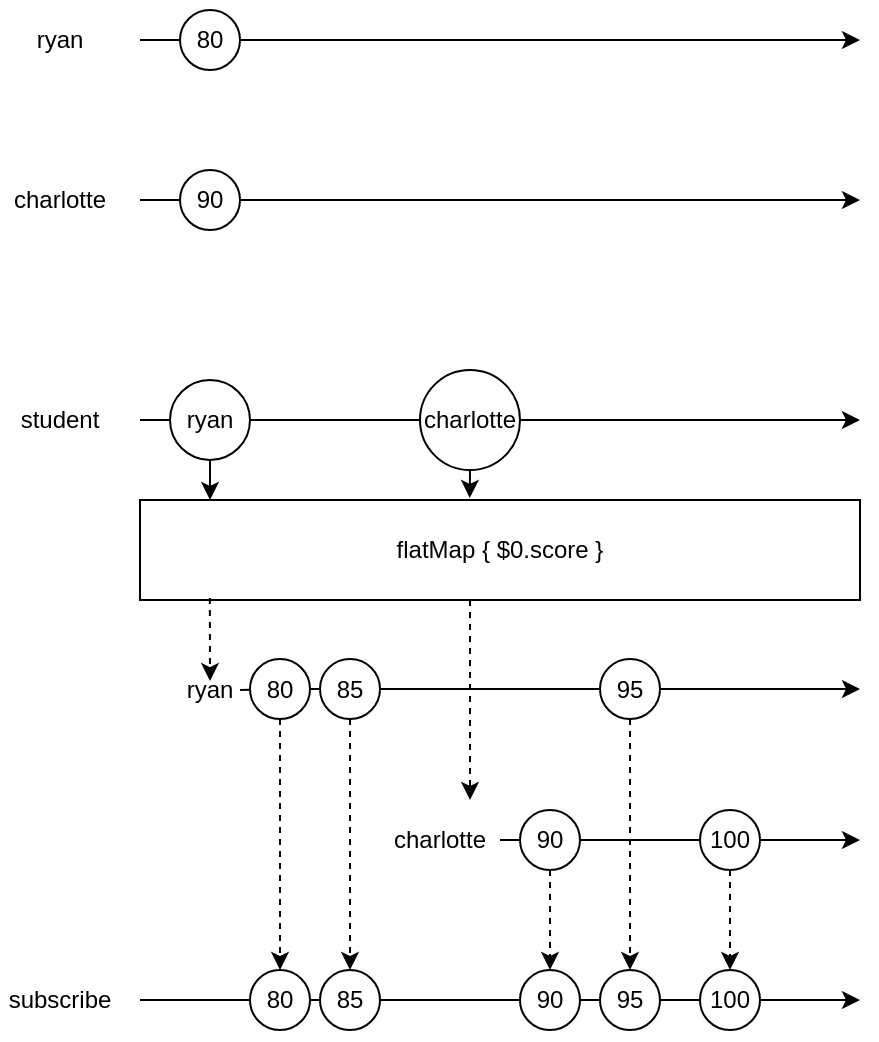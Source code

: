 <mxfile version="16.5.1" type="device"><diagram id="vi-RAAzWFr4hs8hMA4zx" name="페이지-1"><mxGraphModel dx="1106" dy="852" grid="1" gridSize="10" guides="1" tooltips="1" connect="1" arrows="1" fold="1" page="1" pageScale="1" pageWidth="827" pageHeight="1169" math="0" shadow="0"><root><mxCell id="0"/><mxCell id="1" parent="0"/><mxCell id="9dJvyjRdHx77Mk-_yIk9-1" value="" style="endArrow=classic;html=1;rounded=0;startArrow=none;" edge="1" parent="1" source="9dJvyjRdHx77Mk-_yIk9-4"><mxGeometry width="50" height="50" relative="1" as="geometry"><mxPoint x="160" y="240" as="sourcePoint"/><mxPoint x="520" y="240" as="targetPoint"/></mxGeometry></mxCell><mxCell id="9dJvyjRdHx77Mk-_yIk9-2" value="ryan" style="text;html=1;strokeColor=none;fillColor=none;align=center;verticalAlign=middle;whiteSpace=wrap;rounded=0;" vertex="1" parent="1"><mxGeometry x="90" y="220" width="60" height="40" as="geometry"/></mxCell><mxCell id="9dJvyjRdHx77Mk-_yIk9-4" value="80" style="ellipse;whiteSpace=wrap;html=1;aspect=fixed;" vertex="1" parent="1"><mxGeometry x="180" y="225" width="30" height="30" as="geometry"/></mxCell><mxCell id="9dJvyjRdHx77Mk-_yIk9-5" value="" style="endArrow=none;html=1;rounded=0;" edge="1" parent="1" target="9dJvyjRdHx77Mk-_yIk9-4"><mxGeometry width="50" height="50" relative="1" as="geometry"><mxPoint x="160" y="240" as="sourcePoint"/><mxPoint x="520" y="240" as="targetPoint"/></mxGeometry></mxCell><mxCell id="9dJvyjRdHx77Mk-_yIk9-6" value="" style="endArrow=classic;html=1;rounded=0;startArrow=none;" edge="1" parent="1" source="9dJvyjRdHx77Mk-_yIk9-8"><mxGeometry width="50" height="50" relative="1" as="geometry"><mxPoint x="160" y="320" as="sourcePoint"/><mxPoint x="520" y="320" as="targetPoint"/></mxGeometry></mxCell><mxCell id="9dJvyjRdHx77Mk-_yIk9-7" value="charlotte" style="text;html=1;strokeColor=none;fillColor=none;align=center;verticalAlign=middle;whiteSpace=wrap;rounded=0;" vertex="1" parent="1"><mxGeometry x="90" y="300" width="60" height="40" as="geometry"/></mxCell><mxCell id="9dJvyjRdHx77Mk-_yIk9-8" value="90" style="ellipse;whiteSpace=wrap;html=1;aspect=fixed;" vertex="1" parent="1"><mxGeometry x="180" y="305" width="30" height="30" as="geometry"/></mxCell><mxCell id="9dJvyjRdHx77Mk-_yIk9-9" value="" style="endArrow=none;html=1;rounded=0;" edge="1" parent="1" target="9dJvyjRdHx77Mk-_yIk9-8"><mxGeometry width="50" height="50" relative="1" as="geometry"><mxPoint x="160" y="320" as="sourcePoint"/><mxPoint x="520" y="320" as="targetPoint"/></mxGeometry></mxCell><mxCell id="9dJvyjRdHx77Mk-_yIk9-10" value="" style="endArrow=classic;html=1;rounded=0;startArrow=none;" edge="1" parent="1" source="9dJvyjRdHx77Mk-_yIk9-17"><mxGeometry width="50" height="50" relative="1" as="geometry"><mxPoint x="160" y="430" as="sourcePoint"/><mxPoint x="520" y="430" as="targetPoint"/></mxGeometry></mxCell><mxCell id="9dJvyjRdHx77Mk-_yIk9-11" value="student" style="text;html=1;strokeColor=none;fillColor=none;align=center;verticalAlign=middle;whiteSpace=wrap;rounded=0;" vertex="1" parent="1"><mxGeometry x="90" y="410" width="60" height="40" as="geometry"/></mxCell><mxCell id="9dJvyjRdHx77Mk-_yIk9-14" value="flatMap { $0.score }" style="rounded=0;whiteSpace=wrap;html=1;" vertex="1" parent="1"><mxGeometry x="160" y="470" width="360" height="50" as="geometry"/></mxCell><mxCell id="9dJvyjRdHx77Mk-_yIk9-15" value="ryan" style="ellipse;whiteSpace=wrap;html=1;aspect=fixed;" vertex="1" parent="1"><mxGeometry x="175" y="410" width="40" height="40" as="geometry"/></mxCell><mxCell id="9dJvyjRdHx77Mk-_yIk9-16" value="" style="endArrow=none;html=1;rounded=0;startArrow=none;" edge="1" parent="1" target="9dJvyjRdHx77Mk-_yIk9-15"><mxGeometry width="50" height="50" relative="1" as="geometry"><mxPoint x="160" y="430" as="sourcePoint"/><mxPoint x="520" y="430" as="targetPoint"/></mxGeometry></mxCell><mxCell id="9dJvyjRdHx77Mk-_yIk9-17" value="charlotte" style="ellipse;whiteSpace=wrap;html=1;aspect=fixed;" vertex="1" parent="1"><mxGeometry x="300" y="405" width="50" height="50" as="geometry"/></mxCell><mxCell id="9dJvyjRdHx77Mk-_yIk9-18" value="" style="endArrow=none;html=1;rounded=0;startArrow=none;" edge="1" parent="1" source="9dJvyjRdHx77Mk-_yIk9-15" target="9dJvyjRdHx77Mk-_yIk9-17"><mxGeometry width="50" height="50" relative="1" as="geometry"><mxPoint x="215" y="430" as="sourcePoint"/><mxPoint x="520" y="430" as="targetPoint"/></mxGeometry></mxCell><mxCell id="9dJvyjRdHx77Mk-_yIk9-19" value="" style="endArrow=classic;html=1;rounded=0;exitX=0.5;exitY=1;exitDx=0;exitDy=0;" edge="1" parent="1" source="9dJvyjRdHx77Mk-_yIk9-15"><mxGeometry width="50" height="50" relative="1" as="geometry"><mxPoint x="390" y="460" as="sourcePoint"/><mxPoint x="195" y="470" as="targetPoint"/></mxGeometry></mxCell><mxCell id="9dJvyjRdHx77Mk-_yIk9-20" value="" style="endArrow=classic;html=1;rounded=0;exitX=0.5;exitY=1;exitDx=0;exitDy=0;entryX=0.458;entryY=-0.02;entryDx=0;entryDy=0;entryPerimeter=0;" edge="1" parent="1" source="9dJvyjRdHx77Mk-_yIk9-17" target="9dJvyjRdHx77Mk-_yIk9-14"><mxGeometry width="50" height="50" relative="1" as="geometry"><mxPoint x="390" y="460" as="sourcePoint"/><mxPoint x="440" y="410" as="targetPoint"/></mxGeometry></mxCell><mxCell id="9dJvyjRdHx77Mk-_yIk9-25" value="" style="endArrow=classic;html=1;rounded=0;startArrow=none;" edge="1" parent="1" source="9dJvyjRdHx77Mk-_yIk9-35"><mxGeometry width="50" height="50" relative="1" as="geometry"><mxPoint x="160" y="564.5" as="sourcePoint"/><mxPoint x="520" y="564.5" as="targetPoint"/></mxGeometry></mxCell><mxCell id="9dJvyjRdHx77Mk-_yIk9-26" value="ryan" style="text;html=1;strokeColor=none;fillColor=none;align=center;verticalAlign=middle;whiteSpace=wrap;rounded=0;" vertex="1" parent="1"><mxGeometry x="165" y="545" width="60" height="40" as="geometry"/></mxCell><mxCell id="9dJvyjRdHx77Mk-_yIk9-27" value="80" style="ellipse;whiteSpace=wrap;html=1;aspect=fixed;" vertex="1" parent="1"><mxGeometry x="215" y="549.5" width="30" height="30" as="geometry"/></mxCell><mxCell id="9dJvyjRdHx77Mk-_yIk9-28" value="" style="endArrow=none;html=1;rounded=0;" edge="1" parent="1" target="9dJvyjRdHx77Mk-_yIk9-27"><mxGeometry width="50" height="50" relative="1" as="geometry"><mxPoint x="210" y="565" as="sourcePoint"/><mxPoint x="520" y="564.5" as="targetPoint"/></mxGeometry></mxCell><mxCell id="9dJvyjRdHx77Mk-_yIk9-29" value="85" style="ellipse;whiteSpace=wrap;html=1;aspect=fixed;" vertex="1" parent="1"><mxGeometry x="250" y="549.5" width="30" height="30" as="geometry"/></mxCell><mxCell id="9dJvyjRdHx77Mk-_yIk9-30" value="" style="endArrow=none;html=1;rounded=0;startArrow=none;" edge="1" parent="1" source="9dJvyjRdHx77Mk-_yIk9-27" target="9dJvyjRdHx77Mk-_yIk9-29"><mxGeometry width="50" height="50" relative="1" as="geometry"><mxPoint x="210" y="564.5" as="sourcePoint"/><mxPoint x="520" y="564.5" as="targetPoint"/></mxGeometry></mxCell><mxCell id="9dJvyjRdHx77Mk-_yIk9-31" value="" style="endArrow=classic;html=1;rounded=0;startArrow=none;" edge="1" parent="1" source="9dJvyjRdHx77Mk-_yIk9-37"><mxGeometry width="50" height="50" relative="1" as="geometry"><mxPoint x="160" y="640" as="sourcePoint"/><mxPoint x="520" y="640" as="targetPoint"/></mxGeometry></mxCell><mxCell id="9dJvyjRdHx77Mk-_yIk9-32" value="charlotte" style="text;html=1;strokeColor=none;fillColor=none;align=center;verticalAlign=middle;whiteSpace=wrap;rounded=0;" vertex="1" parent="1"><mxGeometry x="280" y="620" width="60" height="40" as="geometry"/></mxCell><mxCell id="9dJvyjRdHx77Mk-_yIk9-33" value="90" style="ellipse;whiteSpace=wrap;html=1;aspect=fixed;" vertex="1" parent="1"><mxGeometry x="350" y="625" width="30" height="30" as="geometry"/></mxCell><mxCell id="9dJvyjRdHx77Mk-_yIk9-34" value="" style="endArrow=none;html=1;rounded=0;" edge="1" parent="1" target="9dJvyjRdHx77Mk-_yIk9-33"><mxGeometry width="50" height="50" relative="1" as="geometry"><mxPoint x="340" y="640" as="sourcePoint"/><mxPoint x="520" y="640" as="targetPoint"/></mxGeometry></mxCell><mxCell id="9dJvyjRdHx77Mk-_yIk9-35" value="95" style="ellipse;whiteSpace=wrap;html=1;aspect=fixed;" vertex="1" parent="1"><mxGeometry x="390" y="549.5" width="30" height="30" as="geometry"/></mxCell><mxCell id="9dJvyjRdHx77Mk-_yIk9-36" value="" style="endArrow=none;html=1;rounded=0;startArrow=none;" edge="1" parent="1" source="9dJvyjRdHx77Mk-_yIk9-29" target="9dJvyjRdHx77Mk-_yIk9-35"><mxGeometry width="50" height="50" relative="1" as="geometry"><mxPoint x="280" y="564.5" as="sourcePoint"/><mxPoint x="520" y="564.5" as="targetPoint"/></mxGeometry></mxCell><mxCell id="9dJvyjRdHx77Mk-_yIk9-37" value="100" style="ellipse;whiteSpace=wrap;html=1;aspect=fixed;" vertex="1" parent="1"><mxGeometry x="440" y="625" width="30" height="30" as="geometry"/></mxCell><mxCell id="9dJvyjRdHx77Mk-_yIk9-38" value="" style="endArrow=none;html=1;rounded=0;startArrow=none;" edge="1" parent="1" source="9dJvyjRdHx77Mk-_yIk9-33" target="9dJvyjRdHx77Mk-_yIk9-37"><mxGeometry width="50" height="50" relative="1" as="geometry"><mxPoint x="340" y="640" as="sourcePoint"/><mxPoint x="520" y="640" as="targetPoint"/></mxGeometry></mxCell><mxCell id="9dJvyjRdHx77Mk-_yIk9-43" value="" style="endArrow=classic;html=1;rounded=0;startArrow=none;" edge="1" parent="1" source="9dJvyjRdHx77Mk-_yIk9-54"><mxGeometry width="50" height="50" relative="1" as="geometry"><mxPoint x="160" y="720" as="sourcePoint"/><mxPoint x="520" y="720" as="targetPoint"/></mxGeometry></mxCell><mxCell id="9dJvyjRdHx77Mk-_yIk9-44" value="subscribe" style="text;html=1;strokeColor=none;fillColor=none;align=center;verticalAlign=middle;whiteSpace=wrap;rounded=0;" vertex="1" parent="1"><mxGeometry x="90" y="700" width="60" height="40" as="geometry"/></mxCell><mxCell id="9dJvyjRdHx77Mk-_yIk9-45" value="" style="endArrow=classic;html=1;rounded=0;exitX=0.5;exitY=1;exitDx=0;exitDy=0;entryX=0.5;entryY=0;entryDx=0;entryDy=0;dashed=1;" edge="1" parent="1" source="9dJvyjRdHx77Mk-_yIk9-27" target="9dJvyjRdHx77Mk-_yIk9-46"><mxGeometry width="50" height="50" relative="1" as="geometry"><mxPoint x="390" y="580" as="sourcePoint"/><mxPoint x="195" y="700" as="targetPoint"/></mxGeometry></mxCell><mxCell id="9dJvyjRdHx77Mk-_yIk9-46" value="80" style="ellipse;whiteSpace=wrap;html=1;aspect=fixed;" vertex="1" parent="1"><mxGeometry x="215" y="705" width="30" height="30" as="geometry"/></mxCell><mxCell id="9dJvyjRdHx77Mk-_yIk9-47" value="" style="endArrow=none;html=1;rounded=0;" edge="1" parent="1" target="9dJvyjRdHx77Mk-_yIk9-46"><mxGeometry width="50" height="50" relative="1" as="geometry"><mxPoint x="160" y="720" as="sourcePoint"/><mxPoint x="520" y="720" as="targetPoint"/></mxGeometry></mxCell><mxCell id="9dJvyjRdHx77Mk-_yIk9-48" value="85" style="ellipse;whiteSpace=wrap;html=1;aspect=fixed;" vertex="1" parent="1"><mxGeometry x="250" y="705" width="30" height="30" as="geometry"/></mxCell><mxCell id="9dJvyjRdHx77Mk-_yIk9-49" value="" style="endArrow=none;html=1;rounded=0;startArrow=none;" edge="1" parent="1" source="9dJvyjRdHx77Mk-_yIk9-46" target="9dJvyjRdHx77Mk-_yIk9-48"><mxGeometry width="50" height="50" relative="1" as="geometry"><mxPoint x="210" y="720" as="sourcePoint"/><mxPoint x="520" y="720" as="targetPoint"/></mxGeometry></mxCell><mxCell id="9dJvyjRdHx77Mk-_yIk9-50" value="90" style="ellipse;whiteSpace=wrap;html=1;aspect=fixed;" vertex="1" parent="1"><mxGeometry x="350" y="705" width="30" height="30" as="geometry"/></mxCell><mxCell id="9dJvyjRdHx77Mk-_yIk9-51" value="" style="endArrow=none;html=1;rounded=0;startArrow=none;" edge="1" parent="1" source="9dJvyjRdHx77Mk-_yIk9-48" target="9dJvyjRdHx77Mk-_yIk9-50"><mxGeometry width="50" height="50" relative="1" as="geometry"><mxPoint x="280" y="720" as="sourcePoint"/><mxPoint x="520" y="720" as="targetPoint"/></mxGeometry></mxCell><mxCell id="9dJvyjRdHx77Mk-_yIk9-52" value="95" style="ellipse;whiteSpace=wrap;html=1;aspect=fixed;" vertex="1" parent="1"><mxGeometry x="390" y="705" width="30" height="30" as="geometry"/></mxCell><mxCell id="9dJvyjRdHx77Mk-_yIk9-53" value="" style="endArrow=none;html=1;rounded=0;startArrow=none;" edge="1" parent="1" source="9dJvyjRdHx77Mk-_yIk9-50" target="9dJvyjRdHx77Mk-_yIk9-52"><mxGeometry width="50" height="50" relative="1" as="geometry"><mxPoint x="340" y="720" as="sourcePoint"/><mxPoint x="520" y="720" as="targetPoint"/></mxGeometry></mxCell><mxCell id="9dJvyjRdHx77Mk-_yIk9-54" value="100" style="ellipse;whiteSpace=wrap;html=1;aspect=fixed;" vertex="1" parent="1"><mxGeometry x="440" y="705" width="30" height="30" as="geometry"/></mxCell><mxCell id="9dJvyjRdHx77Mk-_yIk9-55" value="" style="endArrow=none;html=1;rounded=0;startArrow=none;" edge="1" parent="1" source="9dJvyjRdHx77Mk-_yIk9-52" target="9dJvyjRdHx77Mk-_yIk9-54"><mxGeometry width="50" height="50" relative="1" as="geometry"><mxPoint x="420" y="720" as="sourcePoint"/><mxPoint x="520" y="720" as="targetPoint"/></mxGeometry></mxCell><mxCell id="9dJvyjRdHx77Mk-_yIk9-56" value="" style="endArrow=classic;html=1;rounded=0;exitX=0.5;exitY=1;exitDx=0;exitDy=0;entryX=0.5;entryY=0;entryDx=0;entryDy=0;dashed=1;" edge="1" parent="1" source="9dJvyjRdHx77Mk-_yIk9-29" target="9dJvyjRdHx77Mk-_yIk9-48"><mxGeometry width="50" height="50" relative="1" as="geometry"><mxPoint x="390" y="580" as="sourcePoint"/><mxPoint x="440" y="530" as="targetPoint"/></mxGeometry></mxCell><mxCell id="9dJvyjRdHx77Mk-_yIk9-57" value="" style="endArrow=classic;html=1;rounded=0;exitX=0.5;exitY=1;exitDx=0;exitDy=0;dashed=1;" edge="1" parent="1" source="9dJvyjRdHx77Mk-_yIk9-33" target="9dJvyjRdHx77Mk-_yIk9-50"><mxGeometry width="50" height="50" relative="1" as="geometry"><mxPoint x="275" y="589.5" as="sourcePoint"/><mxPoint x="275" y="715" as="targetPoint"/></mxGeometry></mxCell><mxCell id="9dJvyjRdHx77Mk-_yIk9-58" value="" style="endArrow=classic;html=1;rounded=0;exitX=0.5;exitY=1;exitDx=0;exitDy=0;entryX=0.5;entryY=0;entryDx=0;entryDy=0;dashed=1;" edge="1" parent="1" source="9dJvyjRdHx77Mk-_yIk9-35" target="9dJvyjRdHx77Mk-_yIk9-52"><mxGeometry width="50" height="50" relative="1" as="geometry"><mxPoint x="335" y="665" as="sourcePoint"/><mxPoint x="335" y="715" as="targetPoint"/></mxGeometry></mxCell><mxCell id="9dJvyjRdHx77Mk-_yIk9-59" value="" style="endArrow=classic;html=1;rounded=0;exitX=0.5;exitY=1;exitDx=0;exitDy=0;entryX=0.5;entryY=0;entryDx=0;entryDy=0;dashed=1;" edge="1" parent="1" source="9dJvyjRdHx77Mk-_yIk9-37" target="9dJvyjRdHx77Mk-_yIk9-54"><mxGeometry width="50" height="50" relative="1" as="geometry"><mxPoint x="415" y="589.5" as="sourcePoint"/><mxPoint x="415" y="715" as="targetPoint"/></mxGeometry></mxCell><mxCell id="9dJvyjRdHx77Mk-_yIk9-60" value="" style="endArrow=classic;html=1;rounded=0;exitX=0.097;exitY=0.98;exitDx=0;exitDy=0;dashed=1;exitPerimeter=0;entryX=0.5;entryY=0.388;entryDx=0;entryDy=0;entryPerimeter=0;" edge="1" parent="1" source="9dJvyjRdHx77Mk-_yIk9-14" target="9dJvyjRdHx77Mk-_yIk9-26"><mxGeometry width="50" height="50" relative="1" as="geometry"><mxPoint x="205" y="589.5" as="sourcePoint"/><mxPoint x="195" y="540" as="targetPoint"/></mxGeometry></mxCell><mxCell id="9dJvyjRdHx77Mk-_yIk9-61" value="" style="endArrow=classic;html=1;rounded=0;dashed=1;entryX=0.75;entryY=0;entryDx=0;entryDy=0;" edge="1" parent="1" target="9dJvyjRdHx77Mk-_yIk9-32"><mxGeometry width="50" height="50" relative="1" as="geometry"><mxPoint x="325" y="520" as="sourcePoint"/><mxPoint x="440" y="530" as="targetPoint"/></mxGeometry></mxCell></root></mxGraphModel></diagram></mxfile>